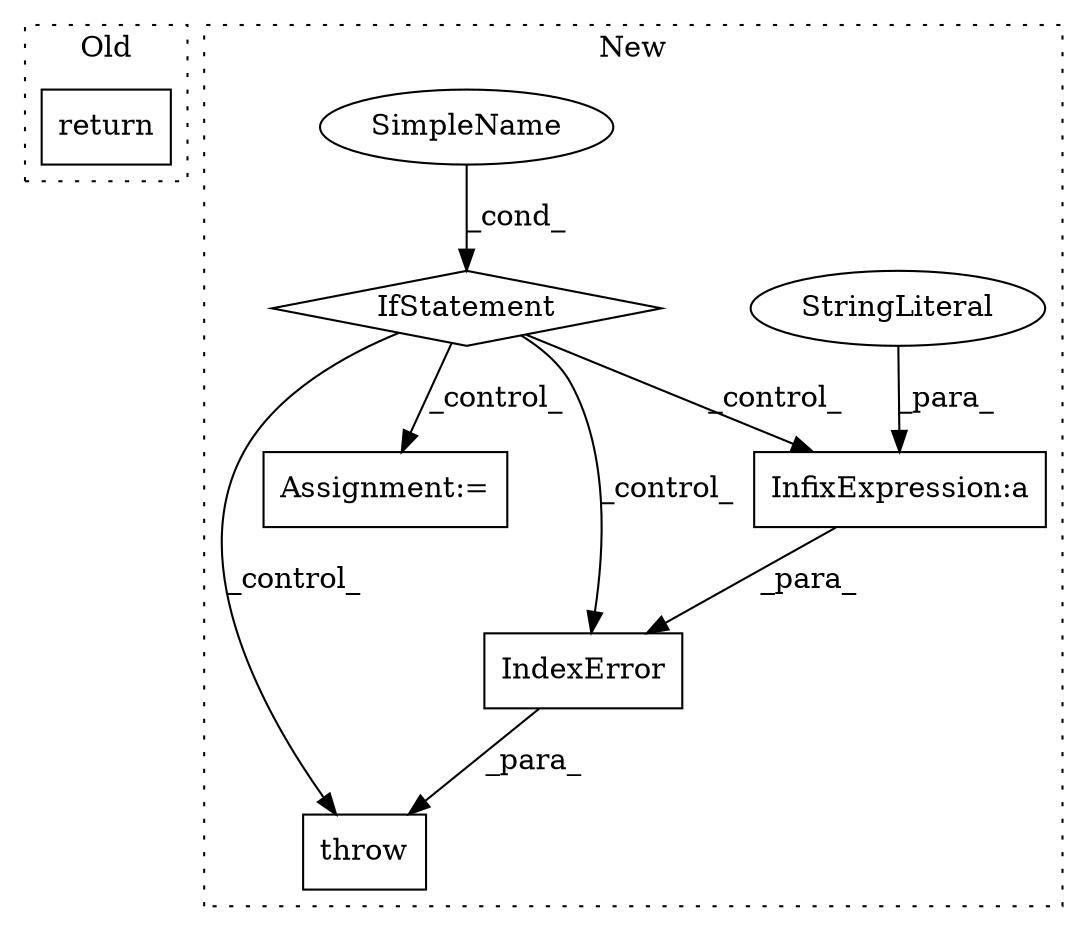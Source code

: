 digraph G {
subgraph cluster0 {
1 [label="return" a="41" s="924" l="7" shape="box"];
label = "Old";
style="dotted";
}
subgraph cluster1 {
2 [label="IndexError" a="32" s="1485,1623" l="11,2" shape="box"];
3 [label="throw" a="53" s="1479" l="6" shape="box"];
4 [label="IfStatement" a="25" s="813,828" l="4,2" shape="diamond"];
5 [label="Assignment:=" a="7" s="1654" l="1" shape="box"];
6 [label="InfixExpression:a" a="27" s="1551" l="14" shape="box"];
7 [label="StringLiteral" a="45" s="1496" l="55" shape="ellipse"];
8 [label="SimpleName" a="42" s="817" l="11" shape="ellipse"];
label = "New";
style="dotted";
}
2 -> 3 [label="_para_"];
4 -> 5 [label="_control_"];
4 -> 6 [label="_control_"];
4 -> 2 [label="_control_"];
4 -> 3 [label="_control_"];
6 -> 2 [label="_para_"];
7 -> 6 [label="_para_"];
8 -> 4 [label="_cond_"];
}